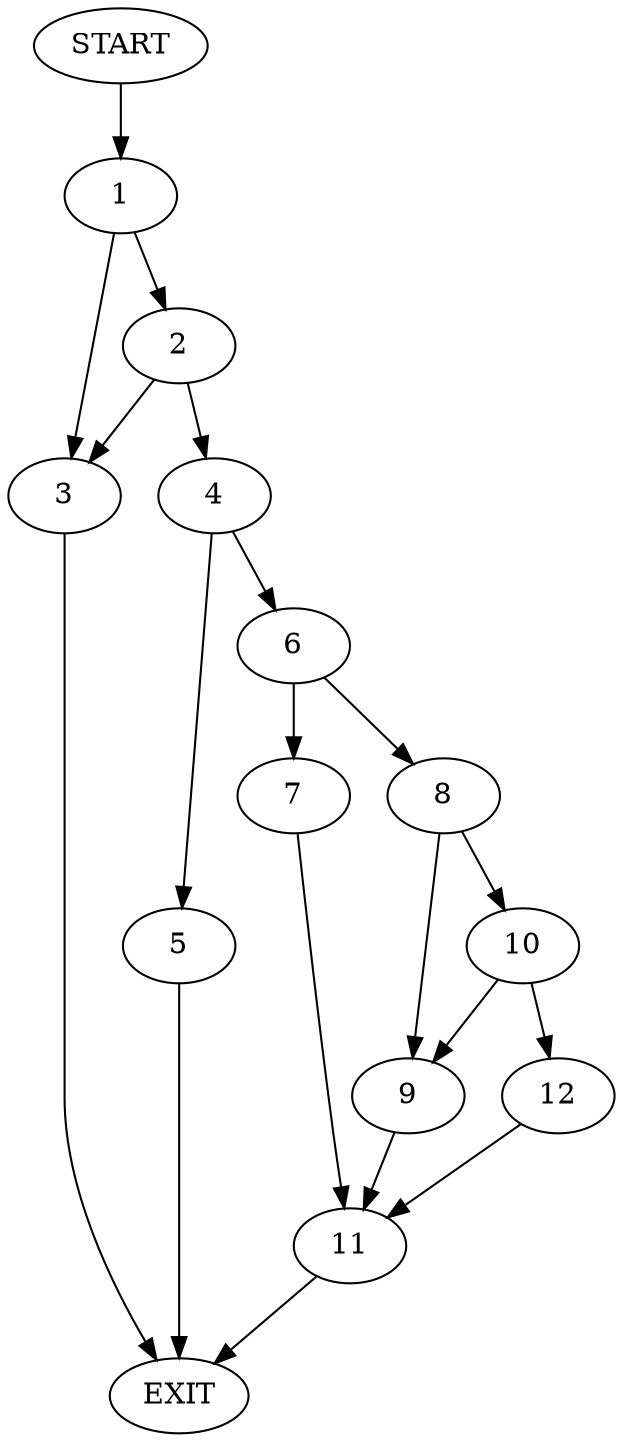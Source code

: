 digraph {
0 [label="START"]
13 [label="EXIT"]
0 -> 1
1 -> 2
1 -> 3
3 -> 13
2 -> 3
2 -> 4
4 -> 5
4 -> 6
5 -> 13
6 -> 7
6 -> 8
8 -> 9
8 -> 10
7 -> 11
11 -> 13
10 -> 9
10 -> 12
9 -> 11
12 -> 11
}
